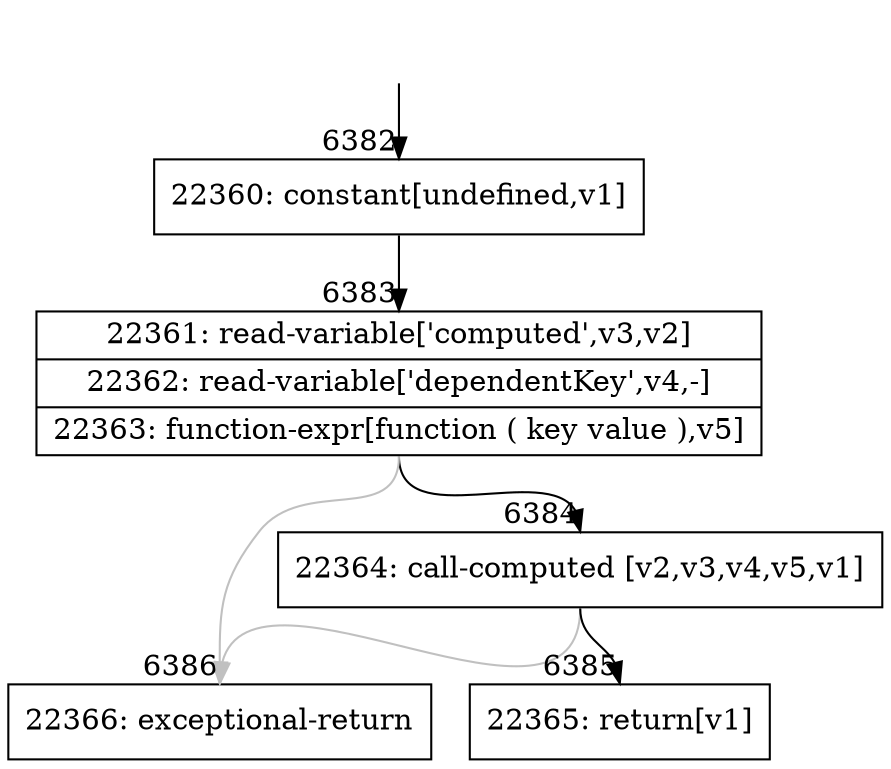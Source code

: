 digraph {
rankdir="TD"
BB_entry522[shape=none,label=""];
BB_entry522 -> BB6382 [tailport=s, headport=n, headlabel="    6382"]
BB6382 [shape=record label="{22360: constant[undefined,v1]}" ] 
BB6382 -> BB6383 [tailport=s, headport=n, headlabel="      6383"]
BB6383 [shape=record label="{22361: read-variable['computed',v3,v2]|22362: read-variable['dependentKey',v4,-]|22363: function-expr[function ( key value ),v5]}" ] 
BB6383 -> BB6384 [tailport=s, headport=n, headlabel="      6384"]
BB6383 -> BB6386 [tailport=s, headport=n, color=gray, headlabel="      6386"]
BB6384 [shape=record label="{22364: call-computed [v2,v3,v4,v5,v1]}" ] 
BB6384 -> BB6385 [tailport=s, headport=n, headlabel="      6385"]
BB6384 -> BB6386 [tailport=s, headport=n, color=gray]
BB6385 [shape=record label="{22365: return[v1]}" ] 
BB6386 [shape=record label="{22366: exceptional-return}" ] 
//#$~ 11905
}
